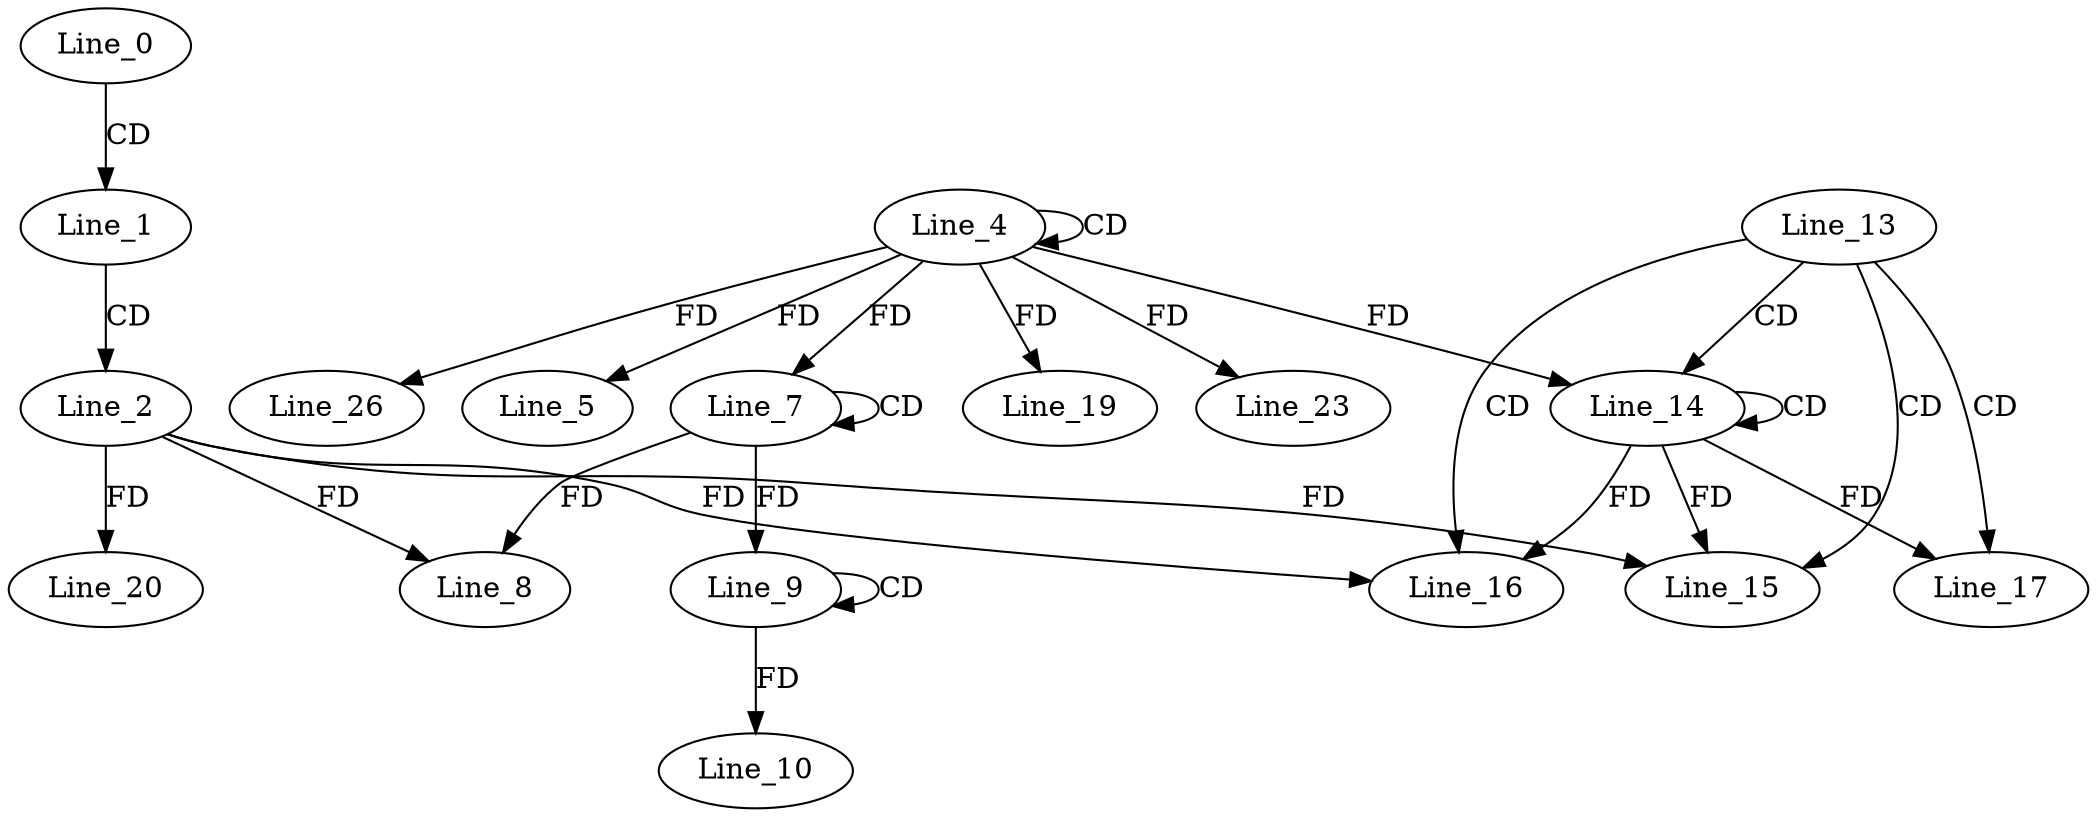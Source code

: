 digraph G {
  Line_0;
  Line_1;
  Line_2;
  Line_4;
  Line_4;
  Line_5;
  Line_7;
  Line_7;
  Line_8;
  Line_9;
  Line_9;
  Line_10;
  Line_13;
  Line_14;
  Line_14;
  Line_15;
  Line_16;
  Line_17;
  Line_19;
  Line_20;
  Line_23;
  Line_26;
  Line_0 -> Line_1 [ label="CD" ];
  Line_1 -> Line_2 [ label="CD" ];
  Line_4 -> Line_4 [ label="CD" ];
  Line_4 -> Line_5 [ label="FD" ];
  Line_7 -> Line_7 [ label="CD" ];
  Line_4 -> Line_7 [ label="FD" ];
  Line_7 -> Line_8 [ label="FD" ];
  Line_2 -> Line_8 [ label="FD" ];
  Line_9 -> Line_9 [ label="CD" ];
  Line_7 -> Line_9 [ label="FD" ];
  Line_9 -> Line_10 [ label="FD" ];
  Line_13 -> Line_14 [ label="CD" ];
  Line_14 -> Line_14 [ label="CD" ];
  Line_4 -> Line_14 [ label="FD" ];
  Line_13 -> Line_15 [ label="CD" ];
  Line_14 -> Line_15 [ label="FD" ];
  Line_2 -> Line_15 [ label="FD" ];
  Line_13 -> Line_16 [ label="CD" ];
  Line_14 -> Line_16 [ label="FD" ];
  Line_2 -> Line_16 [ label="FD" ];
  Line_13 -> Line_17 [ label="CD" ];
  Line_14 -> Line_17 [ label="FD" ];
  Line_4 -> Line_19 [ label="FD" ];
  Line_2 -> Line_20 [ label="FD" ];
  Line_4 -> Line_23 [ label="FD" ];
  Line_4 -> Line_26 [ label="FD" ];
}
